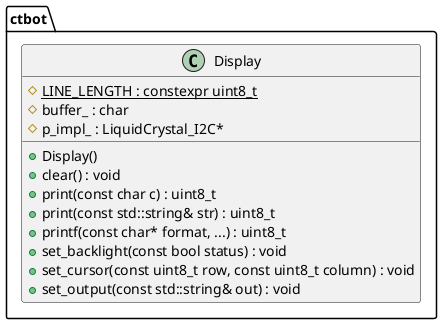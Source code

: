 @startuml display

namespace ctbot {
    class Display {
        +Display()
        +clear() : void
        +print(const char c) : uint8_t
        +print(const std::string& str) : uint8_t
        +printf(const char* format, ...) : uint8_t
        +set_backlight(const bool status) : void
        +set_cursor(const uint8_t row, const uint8_t column) : void
        +set_output(const std::string& out) : void
        #{static} LINE_LENGTH : constexpr uint8_t
        #buffer_ : char
        #p_impl_ : LiquidCrystal_I2C*
    }
}

@enduml

